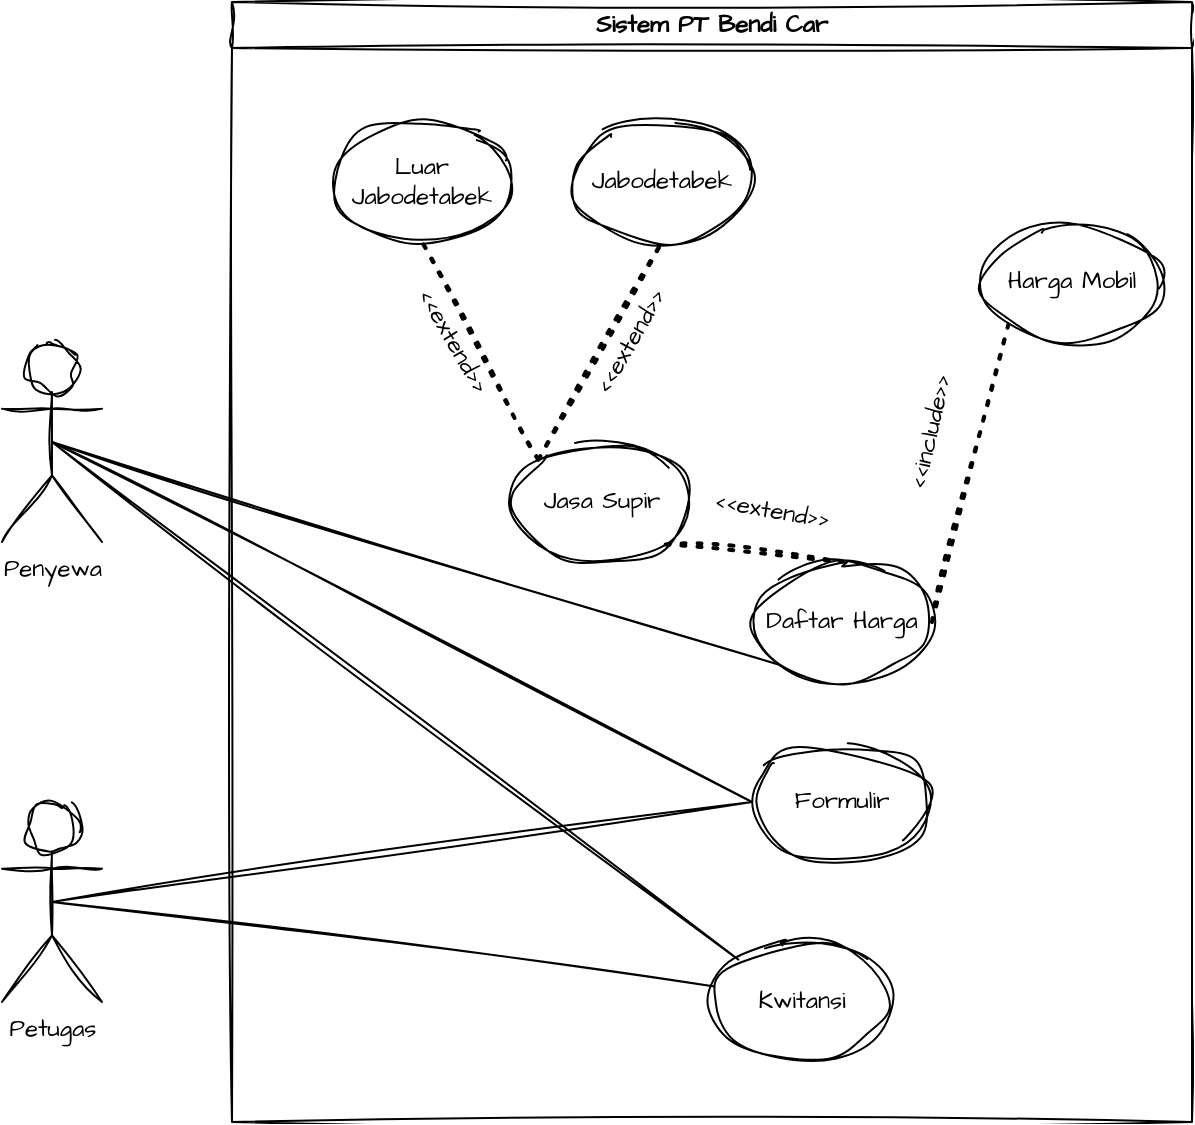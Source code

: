 <mxfile version="24.8.4">
  <diagram name="Page-1" id="YAJo0GC8IyX-SqzDRNIp">
    <mxGraphModel dx="969" dy="613" grid="1" gridSize="10" guides="1" tooltips="1" connect="1" arrows="1" fold="1" page="1" pageScale="1" pageWidth="850" pageHeight="1100" math="0" shadow="0">
      <root>
        <mxCell id="0" />
        <mxCell id="1" parent="0" />
        <mxCell id="HpEf9eEQ_fuuLTViVP9T-1" value="Sistem PT Bendi Car" style="swimlane;whiteSpace=wrap;html=1;sketch=1;hachureGap=4;jiggle=2;curveFitting=1;fontFamily=Architects Daughter;fontSource=https%3A%2F%2Ffonts.googleapis.com%2Fcss%3Ffamily%3DArchitects%2BDaughter;" vertex="1" parent="1">
          <mxGeometry x="185" y="80" width="480" height="560" as="geometry" />
        </mxCell>
        <mxCell id="HpEf9eEQ_fuuLTViVP9T-2" value="Jasa Supir" style="ellipse;whiteSpace=wrap;html=1;sketch=1;hachureGap=4;jiggle=2;curveFitting=1;fontFamily=Architects Daughter;fontSource=https%3A%2F%2Ffonts.googleapis.com%2Fcss%3Ffamily%3DArchitects%2BDaughter;" vertex="1" parent="HpEf9eEQ_fuuLTViVP9T-1">
          <mxGeometry x="140" y="220" width="90" height="60" as="geometry" />
        </mxCell>
        <mxCell id="HpEf9eEQ_fuuLTViVP9T-3" value="Daftar Harga" style="ellipse;whiteSpace=wrap;html=1;sketch=1;hachureGap=4;jiggle=2;curveFitting=1;fontFamily=Architects Daughter;fontSource=https%3A%2F%2Ffonts.googleapis.com%2Fcss%3Ffamily%3DArchitects%2BDaughter;" vertex="1" parent="HpEf9eEQ_fuuLTViVP9T-1">
          <mxGeometry x="260" y="280" width="90" height="60" as="geometry" />
        </mxCell>
        <mxCell id="HpEf9eEQ_fuuLTViVP9T-4" value="Luar Jabodetabek" style="ellipse;whiteSpace=wrap;html=1;sketch=1;hachureGap=4;jiggle=2;curveFitting=1;fontFamily=Architects Daughter;fontSource=https%3A%2F%2Ffonts.googleapis.com%2Fcss%3Ffamily%3DArchitects%2BDaughter;" vertex="1" parent="HpEf9eEQ_fuuLTViVP9T-1">
          <mxGeometry x="50" y="60" width="90" height="60" as="geometry" />
        </mxCell>
        <mxCell id="HpEf9eEQ_fuuLTViVP9T-5" value="Jabodetabek&lt;span style=&quot;color: rgba(0, 0, 0, 0); font-family: monospace; font-size: 0px; text-align: start; text-wrap-mode: nowrap;&quot;&gt;%3CmxGraphModel%3E%3Croot%3E%3CmxCell%20id%3D%220%22%2F%3E%3CmxCell%20id%3D%221%22%20parent%3D%220%22%2F%3E%3CmxCell%20id%3D%222%22%20value%3D%22%26amp%3Blt%3B%26amp%3Blt%3Bextend%26amp%3Bgt%3B%26amp%3Bgt%3B%22%20style%3D%22text%3Bhtml%3D1%3Balign%3Dcenter%3BverticalAlign%3Dmiddle%3BwhiteSpace%3Dwrap%3Brounded%3D0%3BfontFamily%3DArchitects%20Daughter%3BfontSource%3Dhttps%253A%252F%252Ffonts.googleapis.com%252Fcss%253Ffamily%253DArchitects%252BDaughter%3B%22%20vertex%3D%221%22%20parent%3D%221%22%3E%3CmxGeometry%20x%3D%22440%22%20y%3D%22220%22%20width%3D%2260%22%20height%3D%2230%22%20as%3D%22geometry%22%2F%3E%3C%2FmxCell%3E%3C%2Froot%3E%3C%2FmxGraphModel%3E&lt;/span&gt;" style="ellipse;whiteSpace=wrap;html=1;sketch=1;hachureGap=4;jiggle=2;curveFitting=1;fontFamily=Architects Daughter;fontSource=https%3A%2F%2Ffonts.googleapis.com%2Fcss%3Ffamily%3DArchitects%2BDaughter;" vertex="1" parent="HpEf9eEQ_fuuLTViVP9T-1">
          <mxGeometry x="170" y="60" width="90" height="60" as="geometry" />
        </mxCell>
        <mxCell id="HpEf9eEQ_fuuLTViVP9T-8" value="" style="endArrow=none;dashed=1;html=1;dashPattern=1 3;strokeWidth=2;rounded=0;sketch=1;hachureGap=4;jiggle=2;curveFitting=1;fontFamily=Architects Daughter;fontSource=https%3A%2F%2Ffonts.googleapis.com%2Fcss%3Ffamily%3DArchitects%2BDaughter;entryX=0.5;entryY=1;entryDx=0;entryDy=0;exitX=0;exitY=0;exitDx=0;exitDy=0;" edge="1" parent="HpEf9eEQ_fuuLTViVP9T-1" source="HpEf9eEQ_fuuLTViVP9T-2" target="HpEf9eEQ_fuuLTViVP9T-4">
          <mxGeometry width="50" height="50" relative="1" as="geometry">
            <mxPoint x="138" y="180" as="sourcePoint" />
            <mxPoint x="188" y="130" as="targetPoint" />
          </mxGeometry>
        </mxCell>
        <mxCell id="HpEf9eEQ_fuuLTViVP9T-10" value="" style="endArrow=none;dashed=1;html=1;dashPattern=1 3;strokeWidth=2;rounded=0;sketch=1;hachureGap=4;jiggle=2;curveFitting=1;fontFamily=Architects Daughter;fontSource=https%3A%2F%2Ffonts.googleapis.com%2Fcss%3Ffamily%3DArchitects%2BDaughter;entryX=0.5;entryY=1;entryDx=0;entryDy=0;exitX=0;exitY=0;exitDx=0;exitDy=0;" edge="1" parent="HpEf9eEQ_fuuLTViVP9T-1" source="HpEf9eEQ_fuuLTViVP9T-2" target="HpEf9eEQ_fuuLTViVP9T-5">
          <mxGeometry width="50" height="50" relative="1" as="geometry">
            <mxPoint x="186" y="209" as="sourcePoint" />
            <mxPoint x="105" y="130" as="targetPoint" />
          </mxGeometry>
        </mxCell>
        <mxCell id="HpEf9eEQ_fuuLTViVP9T-11" value="&amp;lt;&amp;lt;extend&amp;gt;&amp;gt;" style="text;html=1;align=center;verticalAlign=middle;whiteSpace=wrap;rounded=0;fontFamily=Architects Daughter;fontSource=https%3A%2F%2Ffonts.googleapis.com%2Fcss%3Ffamily%3DArchitects%2BDaughter;rotation=-60;" vertex="1" parent="HpEf9eEQ_fuuLTViVP9T-1">
          <mxGeometry x="170" y="155" width="60" height="30" as="geometry" />
        </mxCell>
        <mxCell id="HpEf9eEQ_fuuLTViVP9T-12" value="&amp;lt;&amp;lt;extend&amp;gt;&amp;gt;" style="text;html=1;align=center;verticalAlign=middle;whiteSpace=wrap;rounded=0;fontFamily=Architects Daughter;fontSource=https%3A%2F%2Ffonts.googleapis.com%2Fcss%3Ffamily%3DArchitects%2BDaughter;rotation=60;" vertex="1" parent="HpEf9eEQ_fuuLTViVP9T-1">
          <mxGeometry x="80" y="155" width="60" height="30" as="geometry" />
        </mxCell>
        <mxCell id="HpEf9eEQ_fuuLTViVP9T-13" value="Harga Mobil" style="ellipse;whiteSpace=wrap;html=1;sketch=1;hachureGap=4;jiggle=2;curveFitting=1;fontFamily=Architects Daughter;fontSource=https%3A%2F%2Ffonts.googleapis.com%2Fcss%3Ffamily%3DArchitects%2BDaughter;" vertex="1" parent="HpEf9eEQ_fuuLTViVP9T-1">
          <mxGeometry x="375" y="110" width="90" height="60" as="geometry" />
        </mxCell>
        <mxCell id="HpEf9eEQ_fuuLTViVP9T-14" value="" style="endArrow=none;dashed=1;html=1;dashPattern=1 3;strokeWidth=2;rounded=0;sketch=1;hachureGap=4;jiggle=2;curveFitting=1;fontFamily=Architects Daughter;fontSource=https%3A%2F%2Ffonts.googleapis.com%2Fcss%3Ffamily%3DArchitects%2BDaughter;entryX=0;entryY=1;entryDx=0;entryDy=0;exitX=1;exitY=0.5;exitDx=0;exitDy=0;" edge="1" parent="HpEf9eEQ_fuuLTViVP9T-1" source="HpEf9eEQ_fuuLTViVP9T-3" target="HpEf9eEQ_fuuLTViVP9T-13">
          <mxGeometry width="50" height="50" relative="1" as="geometry">
            <mxPoint x="290" y="239" as="sourcePoint" />
            <mxPoint x="329" y="160" as="targetPoint" />
          </mxGeometry>
        </mxCell>
        <mxCell id="HpEf9eEQ_fuuLTViVP9T-15" value="&amp;lt;&amp;lt;include&amp;gt;&amp;gt;" style="text;html=1;align=center;verticalAlign=middle;whiteSpace=wrap;rounded=0;fontFamily=Architects Daughter;fontSource=https%3A%2F%2Ffonts.googleapis.com%2Fcss%3Ffamily%3DArchitects%2BDaughter;rotation=-77;" vertex="1" parent="HpEf9eEQ_fuuLTViVP9T-1">
          <mxGeometry x="320" y="200" width="60" height="30" as="geometry" />
        </mxCell>
        <mxCell id="HpEf9eEQ_fuuLTViVP9T-16" value="" style="endArrow=none;dashed=1;html=1;dashPattern=1 3;strokeWidth=2;rounded=0;sketch=1;hachureGap=4;jiggle=2;curveFitting=1;fontFamily=Architects Daughter;fontSource=https%3A%2F%2Ffonts.googleapis.com%2Fcss%3Ffamily%3DArchitects%2BDaughter;entryX=0.5;entryY=0;entryDx=0;entryDy=0;exitX=1;exitY=1;exitDx=0;exitDy=0;" edge="1" parent="HpEf9eEQ_fuuLTViVP9T-1" source="HpEf9eEQ_fuuLTViVP9T-2" target="HpEf9eEQ_fuuLTViVP9T-3">
          <mxGeometry width="50" height="50" relative="1" as="geometry">
            <mxPoint x="186" y="209" as="sourcePoint" />
            <mxPoint x="225" y="130" as="targetPoint" />
          </mxGeometry>
        </mxCell>
        <mxCell id="HpEf9eEQ_fuuLTViVP9T-17" value="&amp;lt;&amp;lt;extend&amp;gt;&amp;gt;" style="text;html=1;align=center;verticalAlign=middle;whiteSpace=wrap;rounded=0;fontFamily=Architects Daughter;fontSource=https%3A%2F%2Ffonts.googleapis.com%2Fcss%3Ffamily%3DArchitects%2BDaughter;rotation=10;" vertex="1" parent="HpEf9eEQ_fuuLTViVP9T-1">
          <mxGeometry x="240" y="240" width="60" height="30" as="geometry" />
        </mxCell>
        <mxCell id="HpEf9eEQ_fuuLTViVP9T-18" value="Formulir" style="ellipse;whiteSpace=wrap;html=1;sketch=1;hachureGap=4;jiggle=2;curveFitting=1;fontFamily=Architects Daughter;fontSource=https%3A%2F%2Ffonts.googleapis.com%2Fcss%3Ffamily%3DArchitects%2BDaughter;" vertex="1" parent="HpEf9eEQ_fuuLTViVP9T-1">
          <mxGeometry x="260" y="370" width="90" height="60" as="geometry" />
        </mxCell>
        <mxCell id="HpEf9eEQ_fuuLTViVP9T-19" value="Kwitansi" style="ellipse;whiteSpace=wrap;html=1;sketch=1;hachureGap=4;jiggle=2;curveFitting=1;fontFamily=Architects Daughter;fontSource=https%3A%2F%2Ffonts.googleapis.com%2Fcss%3Ffamily%3DArchitects%2BDaughter;" vertex="1" parent="HpEf9eEQ_fuuLTViVP9T-1">
          <mxGeometry x="240" y="470" width="90" height="60" as="geometry" />
        </mxCell>
        <mxCell id="HpEf9eEQ_fuuLTViVP9T-20" value="Penyewa" style="shape=umlActor;verticalLabelPosition=bottom;verticalAlign=top;html=1;sketch=1;hachureGap=4;jiggle=2;curveFitting=1;fontFamily=Architects Daughter;fontSource=https%3A%2F%2Ffonts.googleapis.com%2Fcss%3Ffamily%3DArchitects%2BDaughter;" vertex="1" parent="1">
          <mxGeometry x="70" y="250" width="50" height="100" as="geometry" />
        </mxCell>
        <mxCell id="HpEf9eEQ_fuuLTViVP9T-23" value="Petugas" style="shape=umlActor;verticalLabelPosition=bottom;verticalAlign=top;html=1;sketch=1;hachureGap=4;jiggle=2;curveFitting=1;fontFamily=Architects Daughter;fontSource=https%3A%2F%2Ffonts.googleapis.com%2Fcss%3Ffamily%3DArchitects%2BDaughter;" vertex="1" parent="1">
          <mxGeometry x="70" y="480" width="50" height="100" as="geometry" />
        </mxCell>
        <mxCell id="HpEf9eEQ_fuuLTViVP9T-24" value="" style="endArrow=none;html=1;rounded=0;sketch=1;hachureGap=4;jiggle=2;curveFitting=1;fontFamily=Architects Daughter;fontSource=https%3A%2F%2Ffonts.googleapis.com%2Fcss%3Ffamily%3DArchitects%2BDaughter;exitX=0.5;exitY=0.5;exitDx=0;exitDy=0;exitPerimeter=0;entryX=0;entryY=1;entryDx=0;entryDy=0;" edge="1" parent="1" source="HpEf9eEQ_fuuLTViVP9T-20" target="HpEf9eEQ_fuuLTViVP9T-3">
          <mxGeometry width="50" height="50" relative="1" as="geometry">
            <mxPoint x="370" y="420" as="sourcePoint" />
            <mxPoint x="420" y="370" as="targetPoint" />
          </mxGeometry>
        </mxCell>
        <mxCell id="HpEf9eEQ_fuuLTViVP9T-25" value="" style="endArrow=none;html=1;rounded=0;sketch=1;hachureGap=4;jiggle=2;curveFitting=1;fontFamily=Architects Daughter;fontSource=https%3A%2F%2Ffonts.googleapis.com%2Fcss%3Ffamily%3DArchitects%2BDaughter;exitX=0.5;exitY=0.5;exitDx=0;exitDy=0;exitPerimeter=0;entryX=0;entryY=0.5;entryDx=0;entryDy=0;" edge="1" parent="1" source="HpEf9eEQ_fuuLTViVP9T-20" target="HpEf9eEQ_fuuLTViVP9T-18">
          <mxGeometry width="50" height="50" relative="1" as="geometry">
            <mxPoint x="105" y="310" as="sourcePoint" />
            <mxPoint x="468" y="421" as="targetPoint" />
          </mxGeometry>
        </mxCell>
        <mxCell id="HpEf9eEQ_fuuLTViVP9T-26" value="" style="endArrow=none;html=1;rounded=0;sketch=1;hachureGap=4;jiggle=2;curveFitting=1;fontFamily=Architects Daughter;fontSource=https%3A%2F%2Ffonts.googleapis.com%2Fcss%3Ffamily%3DArchitects%2BDaughter;exitX=0.5;exitY=0.5;exitDx=0;exitDy=0;exitPerimeter=0;entryX=0;entryY=0.5;entryDx=0;entryDy=0;" edge="1" parent="1" source="HpEf9eEQ_fuuLTViVP9T-23" target="HpEf9eEQ_fuuLTViVP9T-18">
          <mxGeometry width="50" height="50" relative="1" as="geometry">
            <mxPoint x="105" y="310" as="sourcePoint" />
            <mxPoint x="455" y="490" as="targetPoint" />
          </mxGeometry>
        </mxCell>
        <mxCell id="HpEf9eEQ_fuuLTViVP9T-43" value="" style="endArrow=none;html=1;rounded=0;sketch=1;hachureGap=4;jiggle=2;curveFitting=1;fontFamily=Architects Daughter;fontSource=https%3A%2F%2Ffonts.googleapis.com%2Fcss%3Ffamily%3DArchitects%2BDaughter;exitX=0.5;exitY=0.5;exitDx=0;exitDy=0;exitPerimeter=0;entryX=0.014;entryY=0.37;entryDx=0;entryDy=0;entryPerimeter=0;" edge="1" parent="1" source="HpEf9eEQ_fuuLTViVP9T-23" target="HpEf9eEQ_fuuLTViVP9T-19">
          <mxGeometry width="50" height="50" relative="1" as="geometry">
            <mxPoint x="105" y="540" as="sourcePoint" />
            <mxPoint x="455" y="490" as="targetPoint" />
          </mxGeometry>
        </mxCell>
        <mxCell id="HpEf9eEQ_fuuLTViVP9T-44" value="" style="endArrow=none;html=1;rounded=0;sketch=1;hachureGap=4;jiggle=2;curveFitting=1;fontFamily=Architects Daughter;fontSource=https%3A%2F%2Ffonts.googleapis.com%2Fcss%3Ffamily%3DArchitects%2BDaughter;exitX=0.5;exitY=0.5;exitDx=0;exitDy=0;exitPerimeter=0;entryX=0;entryY=0;entryDx=0;entryDy=0;" edge="1" parent="1" source="HpEf9eEQ_fuuLTViVP9T-20" target="HpEf9eEQ_fuuLTViVP9T-19">
          <mxGeometry width="50" height="50" relative="1" as="geometry">
            <mxPoint x="105" y="310" as="sourcePoint" />
            <mxPoint x="455" y="490" as="targetPoint" />
          </mxGeometry>
        </mxCell>
      </root>
    </mxGraphModel>
  </diagram>
</mxfile>
